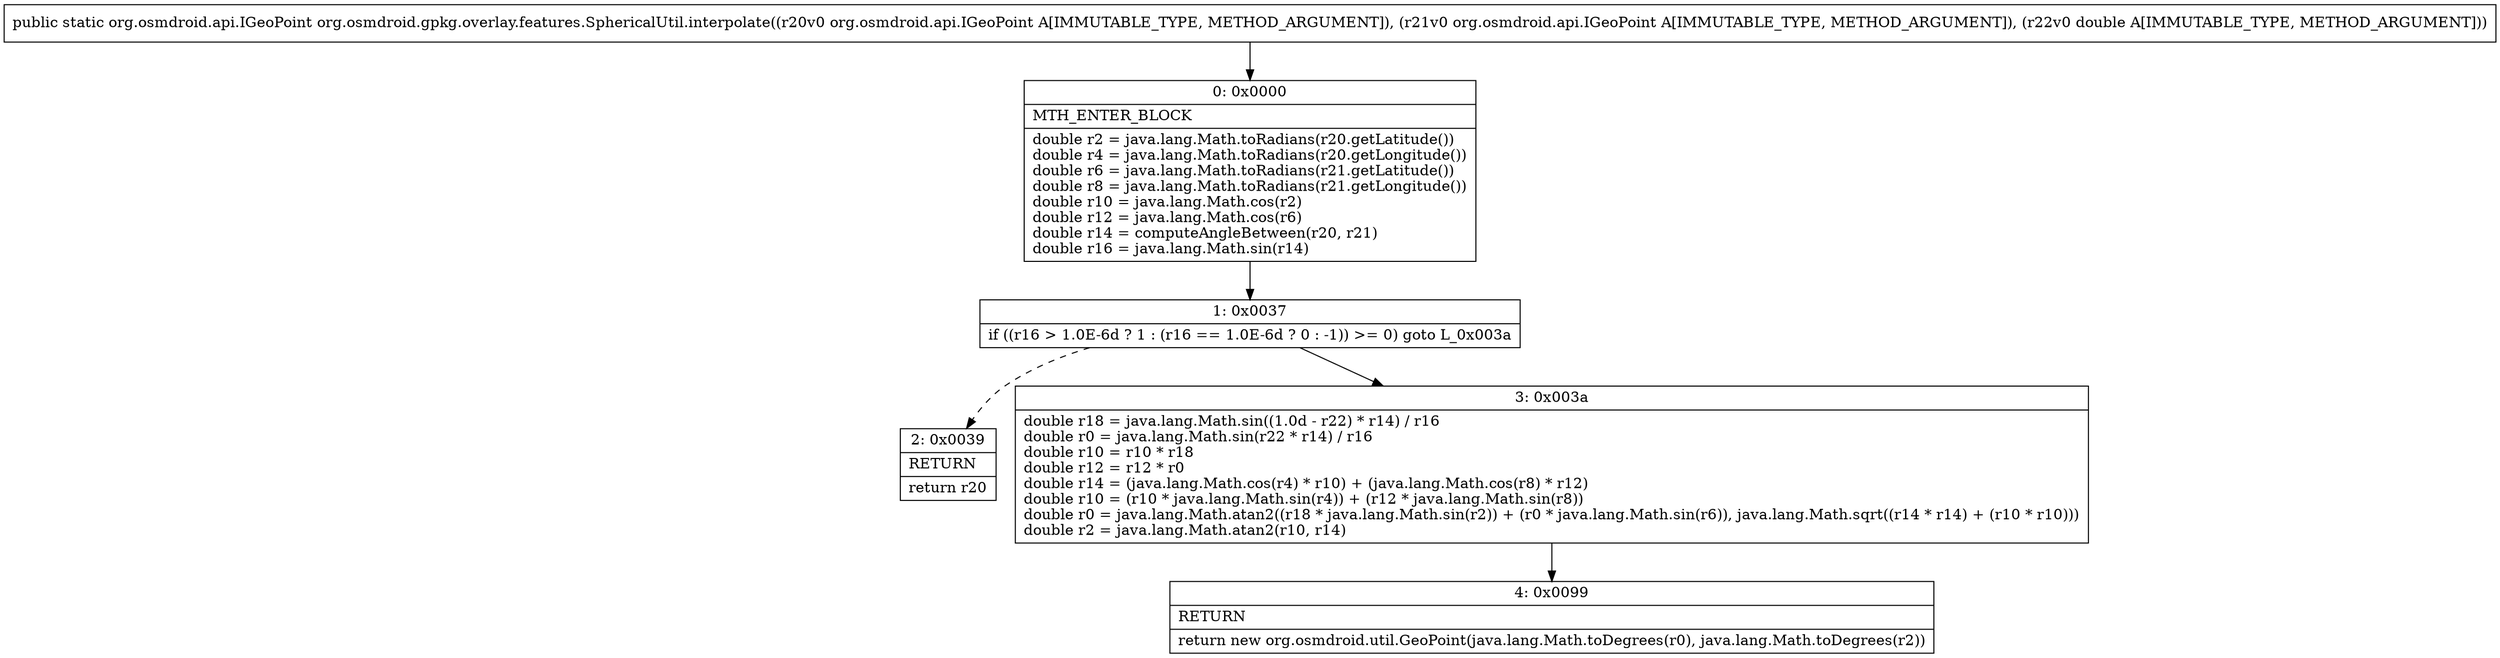 digraph "CFG fororg.osmdroid.gpkg.overlay.features.SphericalUtil.interpolate(Lorg\/osmdroid\/api\/IGeoPoint;Lorg\/osmdroid\/api\/IGeoPoint;D)Lorg\/osmdroid\/api\/IGeoPoint;" {
Node_0 [shape=record,label="{0\:\ 0x0000|MTH_ENTER_BLOCK\l|double r2 = java.lang.Math.toRadians(r20.getLatitude())\ldouble r4 = java.lang.Math.toRadians(r20.getLongitude())\ldouble r6 = java.lang.Math.toRadians(r21.getLatitude())\ldouble r8 = java.lang.Math.toRadians(r21.getLongitude())\ldouble r10 = java.lang.Math.cos(r2)\ldouble r12 = java.lang.Math.cos(r6)\ldouble r14 = computeAngleBetween(r20, r21)\ldouble r16 = java.lang.Math.sin(r14)\l}"];
Node_1 [shape=record,label="{1\:\ 0x0037|if ((r16 \> 1.0E\-6d ? 1 : (r16 == 1.0E\-6d ? 0 : \-1)) \>= 0) goto L_0x003a\l}"];
Node_2 [shape=record,label="{2\:\ 0x0039|RETURN\l|return r20\l}"];
Node_3 [shape=record,label="{3\:\ 0x003a|double r18 = java.lang.Math.sin((1.0d \- r22) * r14) \/ r16\ldouble r0 = java.lang.Math.sin(r22 * r14) \/ r16\ldouble r10 = r10 * r18\ldouble r12 = r12 * r0\ldouble r14 = (java.lang.Math.cos(r4) * r10) + (java.lang.Math.cos(r8) * r12)\ldouble r10 = (r10 * java.lang.Math.sin(r4)) + (r12 * java.lang.Math.sin(r8))\ldouble r0 = java.lang.Math.atan2((r18 * java.lang.Math.sin(r2)) + (r0 * java.lang.Math.sin(r6)), java.lang.Math.sqrt((r14 * r14) + (r10 * r10)))\ldouble r2 = java.lang.Math.atan2(r10, r14)\l}"];
Node_4 [shape=record,label="{4\:\ 0x0099|RETURN\l|return new org.osmdroid.util.GeoPoint(java.lang.Math.toDegrees(r0), java.lang.Math.toDegrees(r2))\l}"];
MethodNode[shape=record,label="{public static org.osmdroid.api.IGeoPoint org.osmdroid.gpkg.overlay.features.SphericalUtil.interpolate((r20v0 org.osmdroid.api.IGeoPoint A[IMMUTABLE_TYPE, METHOD_ARGUMENT]), (r21v0 org.osmdroid.api.IGeoPoint A[IMMUTABLE_TYPE, METHOD_ARGUMENT]), (r22v0 double A[IMMUTABLE_TYPE, METHOD_ARGUMENT])) }"];
MethodNode -> Node_0;
Node_0 -> Node_1;
Node_1 -> Node_2[style=dashed];
Node_1 -> Node_3;
Node_3 -> Node_4;
}

